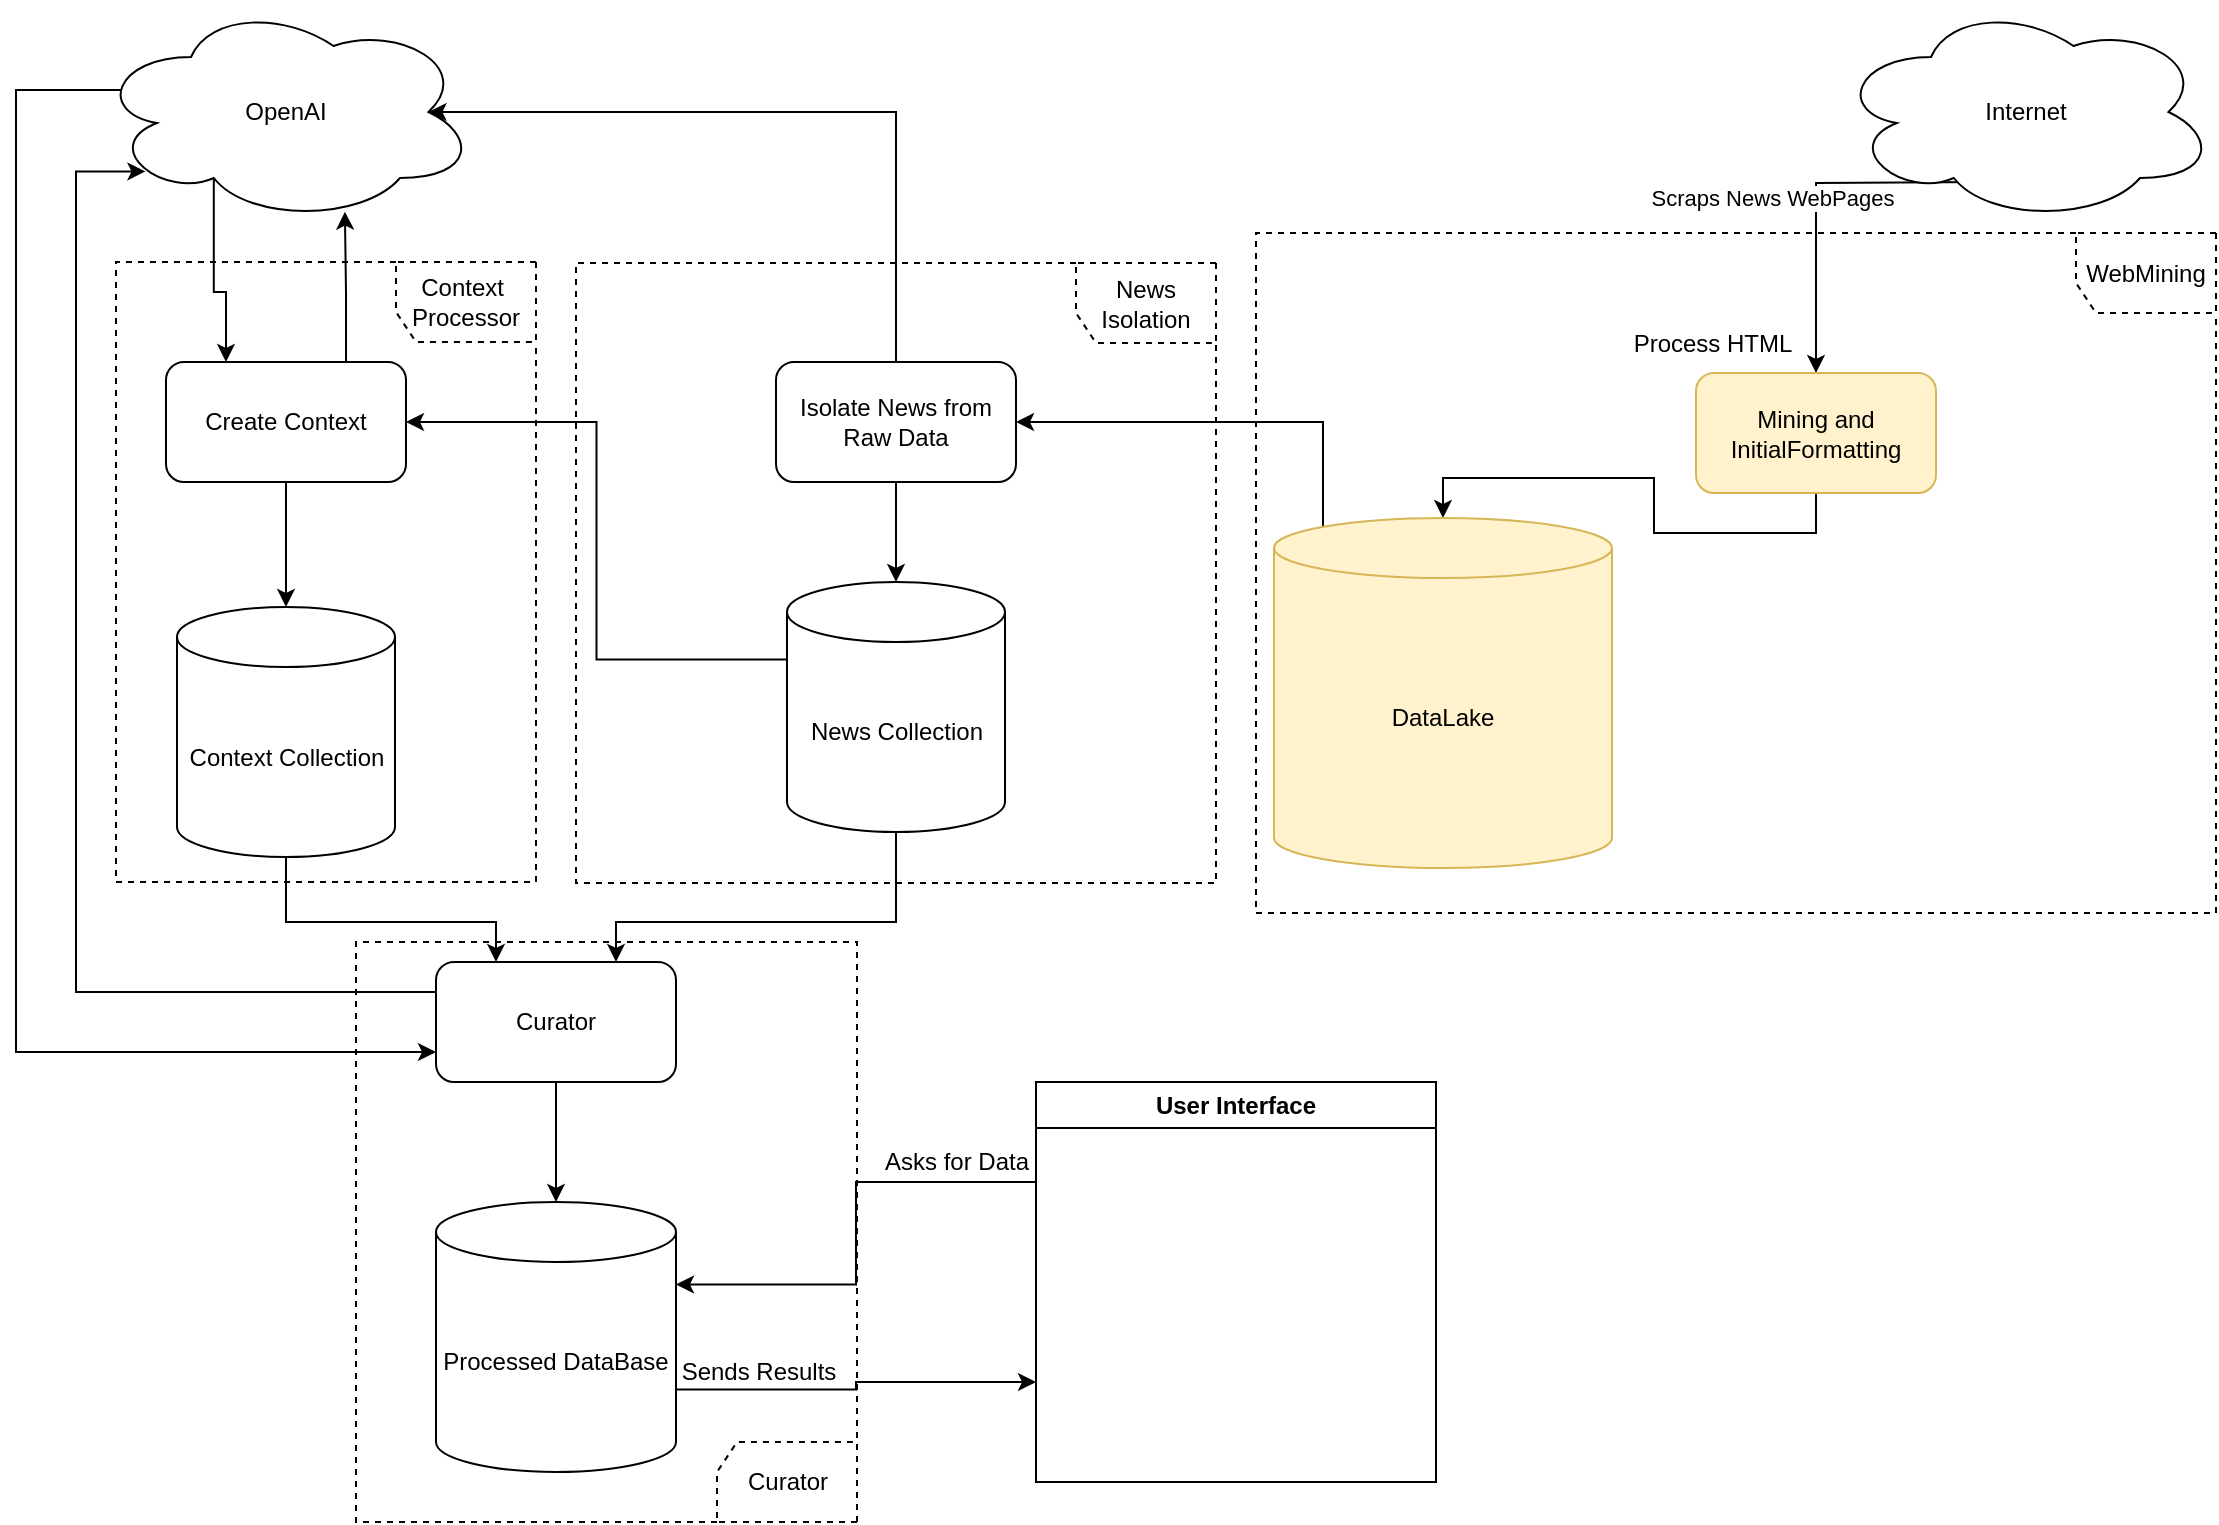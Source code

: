 <mxfile version="21.2.8" type="device" pages="4">
  <diagram name="Concept" id="0JkEDj4luWwhdR1_AXKQ">
    <mxGraphModel dx="1313" dy="849" grid="1" gridSize="10" guides="1" tooltips="1" connect="1" arrows="1" fold="1" page="1" pageScale="1" pageWidth="827" pageHeight="1169" math="0" shadow="0">
      <root>
        <mxCell id="0" />
        <mxCell id="1" parent="0" />
        <mxCell id="n7QfeJM6MNvqeBvDFVXJ-9" style="edgeStyle=orthogonalEdgeStyle;rounded=0;orthogonalLoop=1;jettySize=auto;html=1;" parent="1" target="n7QfeJM6MNvqeBvDFVXJ-2" edge="1">
          <mxGeometry relative="1" as="geometry">
            <mxPoint x="1025" y="110" as="sourcePoint" />
          </mxGeometry>
        </mxCell>
        <mxCell id="n7QfeJM6MNvqeBvDFVXJ-17" value="Scraps News WebPages" style="edgeLabel;html=1;align=center;verticalAlign=middle;resizable=0;points=[];" parent="n7QfeJM6MNvqeBvDFVXJ-9" vertex="1" connectable="0">
          <mxGeometry x="0.191" relative="1" as="geometry">
            <mxPoint x="-22" y="-15" as="offset" />
          </mxGeometry>
        </mxCell>
        <mxCell id="n7QfeJM6MNvqeBvDFVXJ-1" value="Internet" style="ellipse;shape=cloud;whiteSpace=wrap;html=1;" parent="1" vertex="1">
          <mxGeometry x="950" y="20" width="190" height="110" as="geometry" />
        </mxCell>
        <mxCell id="n7QfeJM6MNvqeBvDFVXJ-6" style="edgeStyle=orthogonalEdgeStyle;rounded=0;orthogonalLoop=1;jettySize=auto;html=1;exitX=0.5;exitY=1;exitDx=0;exitDy=0;" parent="1" source="n7QfeJM6MNvqeBvDFVXJ-2" target="n7QfeJM6MNvqeBvDFVXJ-7" edge="1">
          <mxGeometry relative="1" as="geometry">
            <mxPoint x="940" y="335.5" as="targetPoint" />
          </mxGeometry>
        </mxCell>
        <mxCell id="n7QfeJM6MNvqeBvDFVXJ-2" value="Mining and InitialFormatting" style="rounded=1;whiteSpace=wrap;html=1;fillColor=#fff2cc;strokeColor=#d6b656;" parent="1" vertex="1">
          <mxGeometry x="880" y="205.5" width="120" height="60" as="geometry" />
        </mxCell>
        <mxCell id="z5Gwea9jlStlXULSZlxG-7" style="edgeStyle=orthogonalEdgeStyle;rounded=0;orthogonalLoop=1;jettySize=auto;html=1;exitX=0.145;exitY=0;exitDx=0;exitDy=4.35;exitPerimeter=0;entryX=1;entryY=0.5;entryDx=0;entryDy=0;" parent="1" source="n7QfeJM6MNvqeBvDFVXJ-7" target="z5Gwea9jlStlXULSZlxG-2" edge="1">
          <mxGeometry relative="1" as="geometry">
            <Array as="points">
              <mxPoint x="694" y="230" />
            </Array>
          </mxGeometry>
        </mxCell>
        <mxCell id="n7QfeJM6MNvqeBvDFVXJ-7" value="DataLake" style="shape=cylinder3;whiteSpace=wrap;html=1;boundedLbl=1;backgroundOutline=1;size=15;fillColor=#fff2cc;strokeColor=#d6b656;" parent="1" vertex="1">
          <mxGeometry x="669" y="278" width="169" height="175" as="geometry" />
        </mxCell>
        <mxCell id="n7QfeJM6MNvqeBvDFVXJ-24" style="edgeStyle=orthogonalEdgeStyle;rounded=0;orthogonalLoop=1;jettySize=auto;html=1;exitX=0.31;exitY=0.8;exitDx=0;exitDy=0;exitPerimeter=0;entryX=0.25;entryY=0;entryDx=0;entryDy=0;" parent="1" source="n7QfeJM6MNvqeBvDFVXJ-12" target="n7QfeJM6MNvqeBvDFVXJ-21" edge="1">
          <mxGeometry relative="1" as="geometry" />
        </mxCell>
        <mxCell id="n7QfeJM6MNvqeBvDFVXJ-28" style="edgeStyle=orthogonalEdgeStyle;rounded=0;orthogonalLoop=1;jettySize=auto;html=1;exitX=0.07;exitY=0.4;exitDx=0;exitDy=0;exitPerimeter=0;entryX=0;entryY=0.75;entryDx=0;entryDy=0;" parent="1" source="n7QfeJM6MNvqeBvDFVXJ-12" target="n7QfeJM6MNvqeBvDFVXJ-26" edge="1">
          <mxGeometry relative="1" as="geometry">
            <Array as="points">
              <mxPoint x="40" y="64" />
              <mxPoint x="40" y="545" />
            </Array>
          </mxGeometry>
        </mxCell>
        <mxCell id="n7QfeJM6MNvqeBvDFVXJ-12" value="OpenAI" style="ellipse;shape=cloud;whiteSpace=wrap;html=1;" parent="1" vertex="1">
          <mxGeometry x="80" y="20" width="190" height="110" as="geometry" />
        </mxCell>
        <mxCell id="n7QfeJM6MNvqeBvDFVXJ-18" value="Process HTML" style="text;html=1;align=center;verticalAlign=middle;resizable=0;points=[];autosize=1;strokeColor=none;fillColor=none;" parent="1" vertex="1">
          <mxGeometry x="838" y="175.5" width="100" height="30" as="geometry" />
        </mxCell>
        <mxCell id="n7QfeJM6MNvqeBvDFVXJ-29" style="edgeStyle=orthogonalEdgeStyle;rounded=0;orthogonalLoop=1;jettySize=auto;html=1;exitX=0.5;exitY=1;exitDx=0;exitDy=0;exitPerimeter=0;entryX=0.25;entryY=0;entryDx=0;entryDy=0;" parent="1" source="n7QfeJM6MNvqeBvDFVXJ-20" target="n7QfeJM6MNvqeBvDFVXJ-26" edge="1">
          <mxGeometry relative="1" as="geometry">
            <Array as="points">
              <mxPoint x="175" y="480" />
              <mxPoint x="280" y="480" />
            </Array>
          </mxGeometry>
        </mxCell>
        <mxCell id="n7QfeJM6MNvqeBvDFVXJ-20" value="Context Collection" style="shape=cylinder3;whiteSpace=wrap;html=1;boundedLbl=1;backgroundOutline=1;size=15;" parent="1" vertex="1">
          <mxGeometry x="120.5" y="322.5" width="109" height="125" as="geometry" />
        </mxCell>
        <mxCell id="n7QfeJM6MNvqeBvDFVXJ-23" style="edgeStyle=orthogonalEdgeStyle;rounded=0;orthogonalLoop=1;jettySize=auto;html=1;exitX=0.75;exitY=0;exitDx=0;exitDy=0;entryX=0.655;entryY=0.953;entryDx=0;entryDy=0;entryPerimeter=0;" parent="1" source="n7QfeJM6MNvqeBvDFVXJ-21" target="n7QfeJM6MNvqeBvDFVXJ-12" edge="1">
          <mxGeometry relative="1" as="geometry" />
        </mxCell>
        <mxCell id="n7QfeJM6MNvqeBvDFVXJ-25" style="edgeStyle=orthogonalEdgeStyle;rounded=0;orthogonalLoop=1;jettySize=auto;html=1;exitX=0.5;exitY=1;exitDx=0;exitDy=0;entryX=0.5;entryY=0;entryDx=0;entryDy=0;entryPerimeter=0;" parent="1" source="n7QfeJM6MNvqeBvDFVXJ-21" target="n7QfeJM6MNvqeBvDFVXJ-20" edge="1">
          <mxGeometry relative="1" as="geometry" />
        </mxCell>
        <mxCell id="n7QfeJM6MNvqeBvDFVXJ-21" value="Create Context" style="rounded=1;whiteSpace=wrap;html=1;" parent="1" vertex="1">
          <mxGeometry x="115" y="200" width="120" height="60" as="geometry" />
        </mxCell>
        <mxCell id="n7QfeJM6MNvqeBvDFVXJ-27" style="edgeStyle=orthogonalEdgeStyle;rounded=0;orthogonalLoop=1;jettySize=auto;html=1;exitX=0;exitY=0.25;exitDx=0;exitDy=0;entryX=0.13;entryY=0.77;entryDx=0;entryDy=0;entryPerimeter=0;" parent="1" source="n7QfeJM6MNvqeBvDFVXJ-26" target="n7QfeJM6MNvqeBvDFVXJ-12" edge="1">
          <mxGeometry relative="1" as="geometry">
            <Array as="points">
              <mxPoint x="70" y="515" />
              <mxPoint x="70" y="105" />
            </Array>
          </mxGeometry>
        </mxCell>
        <mxCell id="n7QfeJM6MNvqeBvDFVXJ-32" style="edgeStyle=orthogonalEdgeStyle;rounded=0;orthogonalLoop=1;jettySize=auto;html=1;exitX=0.5;exitY=1;exitDx=0;exitDy=0;entryX=0.5;entryY=0;entryDx=0;entryDy=0;entryPerimeter=0;" parent="1" source="n7QfeJM6MNvqeBvDFVXJ-26" target="n7QfeJM6MNvqeBvDFVXJ-31" edge="1">
          <mxGeometry relative="1" as="geometry" />
        </mxCell>
        <mxCell id="n7QfeJM6MNvqeBvDFVXJ-26" value="Curator" style="rounded=1;whiteSpace=wrap;html=1;" parent="1" vertex="1">
          <mxGeometry x="250" y="500" width="120" height="60" as="geometry" />
        </mxCell>
        <mxCell id="n7QfeJM6MNvqeBvDFVXJ-45" style="edgeStyle=orthogonalEdgeStyle;rounded=0;orthogonalLoop=1;jettySize=auto;html=1;exitX=1;exitY=0;exitDx=0;exitDy=93.75;exitPerimeter=0;entryX=0;entryY=0.75;entryDx=0;entryDy=0;" parent="1" source="n7QfeJM6MNvqeBvDFVXJ-31" target="n7QfeJM6MNvqeBvDFVXJ-42" edge="1">
          <mxGeometry relative="1" as="geometry" />
        </mxCell>
        <mxCell id="n7QfeJM6MNvqeBvDFVXJ-31" value="Processed DataBase" style="shape=cylinder3;whiteSpace=wrap;html=1;boundedLbl=1;backgroundOutline=1;size=15;" parent="1" vertex="1">
          <mxGeometry x="250" y="620" width="120" height="135" as="geometry" />
        </mxCell>
        <mxCell id="n7QfeJM6MNvqeBvDFVXJ-33" value="WebMining" style="shape=umlFrame;whiteSpace=wrap;html=1;pointerEvents=0;fillColor=none;width=70;height=40;flipH=1;dashed=1;" parent="1" vertex="1">
          <mxGeometry x="660" y="135.5" width="480" height="340" as="geometry" />
        </mxCell>
        <mxCell id="n7QfeJM6MNvqeBvDFVXJ-34" value="Context&amp;nbsp;&lt;br&gt;Processor" style="shape=umlFrame;whiteSpace=wrap;html=1;pointerEvents=0;fillColor=none;width=70;height=40;flipH=1;dashed=1;" parent="1" vertex="1">
          <mxGeometry x="90" y="150" width="210" height="310" as="geometry" />
        </mxCell>
        <mxCell id="n7QfeJM6MNvqeBvDFVXJ-36" value="Curator" style="shape=umlFrame;whiteSpace=wrap;html=1;pointerEvents=0;fillColor=none;width=70;height=40;flipH=1;flipV=1;dashed=1;" parent="1" vertex="1">
          <mxGeometry x="210" y="490" width="250.5" height="290" as="geometry" />
        </mxCell>
        <mxCell id="n7QfeJM6MNvqeBvDFVXJ-43" style="edgeStyle=orthogonalEdgeStyle;rounded=0;orthogonalLoop=1;jettySize=auto;html=1;exitX=0;exitY=0.25;exitDx=0;exitDy=0;entryX=1;entryY=0;entryDx=0;entryDy=41.25;entryPerimeter=0;" parent="1" source="n7QfeJM6MNvqeBvDFVXJ-42" target="n7QfeJM6MNvqeBvDFVXJ-31" edge="1">
          <mxGeometry relative="1" as="geometry" />
        </mxCell>
        <mxCell id="n7QfeJM6MNvqeBvDFVXJ-42" value="User Interface" style="swimlane;whiteSpace=wrap;html=1;" parent="1" vertex="1">
          <mxGeometry x="550" y="560" width="200" height="200" as="geometry" />
        </mxCell>
        <mxCell id="n7QfeJM6MNvqeBvDFVXJ-44" value="Asks for Data" style="text;html=1;align=center;verticalAlign=middle;resizable=0;points=[];autosize=1;strokeColor=none;fillColor=none;" parent="1" vertex="1">
          <mxGeometry x="460" y="585" width="100" height="30" as="geometry" />
        </mxCell>
        <mxCell id="n7QfeJM6MNvqeBvDFVXJ-46" value="Sends Results" style="text;html=1;align=center;verticalAlign=middle;resizable=0;points=[];autosize=1;strokeColor=none;fillColor=none;" parent="1" vertex="1">
          <mxGeometry x="360.5" y="690" width="100" height="30" as="geometry" />
        </mxCell>
        <mxCell id="z5Gwea9jlStlXULSZlxG-1" value="News Isolation" style="shape=umlFrame;whiteSpace=wrap;html=1;pointerEvents=0;fillColor=none;width=70;height=40;flipH=1;dashed=1;" parent="1" vertex="1">
          <mxGeometry x="320" y="150.5" width="320" height="310" as="geometry" />
        </mxCell>
        <mxCell id="z5Gwea9jlStlXULSZlxG-5" style="edgeStyle=orthogonalEdgeStyle;rounded=0;orthogonalLoop=1;jettySize=auto;html=1;" parent="1" source="z5Gwea9jlStlXULSZlxG-2" target="z5Gwea9jlStlXULSZlxG-4" edge="1">
          <mxGeometry relative="1" as="geometry" />
        </mxCell>
        <mxCell id="z5Gwea9jlStlXULSZlxG-8" style="edgeStyle=orthogonalEdgeStyle;rounded=0;orthogonalLoop=1;jettySize=auto;html=1;exitX=0.5;exitY=0;exitDx=0;exitDy=0;entryX=0.875;entryY=0.5;entryDx=0;entryDy=0;entryPerimeter=0;" parent="1" source="z5Gwea9jlStlXULSZlxG-2" target="n7QfeJM6MNvqeBvDFVXJ-12" edge="1">
          <mxGeometry relative="1" as="geometry">
            <Array as="points">
              <mxPoint x="480" y="75" />
            </Array>
          </mxGeometry>
        </mxCell>
        <mxCell id="z5Gwea9jlStlXULSZlxG-2" value="Isolate News from Raw Data" style="rounded=1;whiteSpace=wrap;html=1;" parent="1" vertex="1">
          <mxGeometry x="420" y="200" width="120" height="60" as="geometry" />
        </mxCell>
        <mxCell id="z5Gwea9jlStlXULSZlxG-9" style="edgeStyle=orthogonalEdgeStyle;rounded=0;orthogonalLoop=1;jettySize=auto;html=1;exitX=0;exitY=0;exitDx=0;exitDy=38.75;exitPerimeter=0;entryX=1;entryY=0.5;entryDx=0;entryDy=0;" parent="1" source="z5Gwea9jlStlXULSZlxG-4" target="n7QfeJM6MNvqeBvDFVXJ-21" edge="1">
          <mxGeometry relative="1" as="geometry" />
        </mxCell>
        <mxCell id="z5Gwea9jlStlXULSZlxG-10" style="edgeStyle=orthogonalEdgeStyle;rounded=0;orthogonalLoop=1;jettySize=auto;html=1;exitX=0.5;exitY=1;exitDx=0;exitDy=0;exitPerimeter=0;entryX=0.75;entryY=0;entryDx=0;entryDy=0;" parent="1" source="z5Gwea9jlStlXULSZlxG-4" target="n7QfeJM6MNvqeBvDFVXJ-26" edge="1">
          <mxGeometry relative="1" as="geometry">
            <Array as="points">
              <mxPoint x="480" y="480" />
              <mxPoint x="340" y="480" />
            </Array>
          </mxGeometry>
        </mxCell>
        <mxCell id="z5Gwea9jlStlXULSZlxG-4" value="News Collection" style="shape=cylinder3;whiteSpace=wrap;html=1;boundedLbl=1;backgroundOutline=1;size=15;" parent="1" vertex="1">
          <mxGeometry x="425.5" y="310" width="109" height="125" as="geometry" />
        </mxCell>
      </root>
    </mxGraphModel>
  </diagram>
  <diagram id="gIbVfU-cgGmom5-BpYF2" name="WebMiningModule (Class)">
    <mxGraphModel dx="1615" dy="1045" grid="1" gridSize="10" guides="1" tooltips="1" connect="1" arrows="1" fold="1" page="1" pageScale="1" pageWidth="827" pageHeight="1169" math="0" shadow="0">
      <root>
        <mxCell id="0" />
        <mxCell id="1" parent="0" />
        <mxCell id="siFha9QjPfDp4oNVsOVN-18" value="&lt;p style=&quot;margin:0px;margin-top:4px;text-align:center;&quot;&gt;&lt;i&gt;&amp;lt;&amp;lt;Singleton&amp;gt;&amp;gt;&lt;/i&gt;&lt;br&gt;&lt;b&gt;DatabaseConnection&lt;/b&gt;&lt;/p&gt;&lt;hr size=&quot;1&quot;&gt;&lt;p style=&quot;margin:0px;margin-left:4px;&quot;&gt;- databaseconnection_: DatabaseConnection&lt;br&gt;- client: mongocxx::client&lt;/p&gt;&lt;hr size=&quot;1&quot;&gt;&lt;p style=&quot;margin:0px;margin-left:4px;&quot;&gt;+ &lt;u&gt;getInstance(): DatabaseConnection*&lt;/u&gt;&lt;br&gt;+ getDatabase(string): mongocxx::database&lt;/p&gt;&lt;p style=&quot;margin:0px;margin-left:4px;&quot;&gt;&lt;br&gt;&lt;/p&gt;&lt;p style=&quot;margin:0px;margin-left:4px;&quot;&gt;-DatabaseConnection()&lt;/p&gt;" style="verticalAlign=top;align=left;overflow=fill;fontSize=12;fontFamily=Helvetica;html=1;whiteSpace=wrap;labelBackgroundColor=none;rounded=0;" parent="1" vertex="1">
          <mxGeometry x="760" y="659" width="190" height="200" as="geometry" />
        </mxCell>
        <mxCell id="nQZg-C1DoyDij6y3Y3TX-1" style="edgeStyle=orthogonalEdgeStyle;orthogonalLoop=1;jettySize=auto;html=1;exitX=0.5;exitY=1;exitDx=0;exitDy=0;entryX=0.5;entryY=0;entryDx=0;entryDy=0;fontSize=12;startSize=8;endSize=8;rounded=0;" edge="1" parent="1" source="cDeXMnXQh2IgX-abMTYr-1" target="cDeXMnXQh2IgX-abMTYr-3">
          <mxGeometry relative="1" as="geometry" />
        </mxCell>
        <mxCell id="nQZg-C1DoyDij6y3Y3TX-3" style="edgeStyle=orthogonalEdgeStyle;orthogonalLoop=1;jettySize=auto;html=1;exitX=1;exitY=0.5;exitDx=0;exitDy=0;entryX=0;entryY=0.5;entryDx=0;entryDy=0;fontSize=12;startSize=8;endSize=8;rounded=0;startArrow=diamondThin;startFill=1;strokeWidth=2;" edge="1" parent="1" source="cDeXMnXQh2IgX-abMTYr-1" target="cDeXMnXQh2IgX-abMTYr-2">
          <mxGeometry relative="1" as="geometry">
            <Array as="points">
              <mxPoint x="730" y="287" />
              <mxPoint x="730" y="365" />
            </Array>
          </mxGeometry>
        </mxCell>
        <mxCell id="nQZg-C1DoyDij6y3Y3TX-4" style="orthogonalLoop=1;jettySize=auto;html=1;exitX=1;exitY=0.75;exitDx=0;exitDy=0;entryX=0;entryY=0.5;entryDx=0;entryDy=0;fontSize=12;startSize=8;endSize=8;rounded=0;edgeStyle=orthogonalEdgeStyle;" edge="1" parent="1" source="cDeXMnXQh2IgX-abMTYr-1" target="cDeXMnXQh2IgX-abMTYr-4">
          <mxGeometry relative="1" as="geometry" />
        </mxCell>
        <mxCell id="cDeXMnXQh2IgX-abMTYr-1" value="&lt;p style=&quot;margin:0px;margin-top:4px;text-align:center;&quot;&gt;&lt;i&gt;&amp;lt;&amp;lt;Singleton&amp;gt;&amp;gt;&lt;/i&gt;&lt;br&gt;&lt;b&gt;WebMiningManager&lt;/b&gt;&lt;/p&gt;&lt;hr size=&quot;1&quot;&gt;&lt;p style=&quot;margin:0px;margin-left:4px;&quot;&gt;- webminingmanager_: WebMiningManager*&lt;br&gt;&lt;/p&gt;&lt;p style=&quot;margin:0px;margin-left:4px;&quot;&gt;- TUPPLE_SIZE: const int&lt;/p&gt;&lt;hr size=&quot;1&quot;&gt;&lt;p style=&quot;margin:0px;margin-left:4px;&quot;&gt;+ &lt;u&gt;getInstance(): WebMiningManager*&lt;/u&gt;&lt;/p&gt;&lt;p style=&quot;margin:0px;margin-left:4px;&quot;&gt;- WebMiningManager()&lt;u&gt;&lt;br&gt;&lt;/u&gt;&lt;br&gt;&lt;/p&gt;&lt;p style=&quot;margin:0px;margin-left:4px;&quot;&gt;+ ShowWebMiningMenu(): void&lt;/p&gt;&lt;p style=&quot;margin:0px;margin-left:4px;&quot;&gt;- RunWebScrapping(): void&lt;/p&gt;&lt;p style=&quot;margin:0px;margin-left:4px;&quot;&gt;- RunMiningThread(string&amp;amp;): void&lt;/p&gt;&lt;p style=&quot;margin:0px;margin-left:4px;&quot;&gt;- MonitorMiningStatus(vector&amp;lt;string&amp;gt;,&amp;nbsp; &amp;nbsp;vector&amp;lt;thread&amp;gt;: void&lt;/p&gt;&lt;p style=&quot;margin:0px;margin-left:4px;&quot;&gt;- getFoldersToProcess(vector&amp;lt;string&amp;gt;*): vector&amp;lt;string&amp;gt;&lt;/p&gt;&lt;p style=&quot;margin:0px;margin-left:4px;&quot;&gt;&lt;br&gt;&lt;/p&gt;" style="verticalAlign=top;align=left;overflow=fill;fontSize=12;fontFamily=Helvetica;html=1;whiteSpace=wrap;labelBackgroundColor=none;rounded=0;" vertex="1" parent="1">
          <mxGeometry x="340" y="140" width="270" height="293" as="geometry" />
        </mxCell>
        <mxCell id="cDeXMnXQh2IgX-abMTYr-2" value="&lt;p style=&quot;margin:0px;margin-top:4px;text-align:center;&quot;&gt;&lt;b&gt;WebScrapperSpider&lt;/b&gt;&lt;/p&gt;&lt;hr size=&quot;1&quot;&gt;&lt;p style=&quot;margin:0px;margin-left:4px;&quot;&gt;- filePath: string&lt;br&gt;- webScrapperDirectory: string&lt;/p&gt;&lt;p style=&quot;margin:0px;margin-left:4px;&quot;&gt;- spiderInit: string&lt;/p&gt;&lt;p style=&quot;margin:0px;margin-left:4px;&quot;&gt;- spider_map: map&lt;/p&gt;&lt;hr size=&quot;1&quot;&gt;&lt;p style=&quot;margin:0px;margin-left:4px;&quot;&gt;+ WebScrapperSpider(string)&lt;/p&gt;&lt;p style=&quot;margin:0px;margin-left:4px;&quot;&gt;+ operator(): void&lt;/p&gt;&lt;p style=&quot;margin:0px;margin-left:4px;&quot;&gt;&lt;br&gt;&lt;/p&gt;&lt;p style=&quot;margin:0px;margin-left:4px;&quot;&gt;- startSpider(): void&lt;/p&gt;&lt;p style=&quot;margin:0px;margin-left:4px;&quot;&gt;&lt;br&gt;&lt;/p&gt;" style="verticalAlign=top;align=left;overflow=fill;fontSize=12;fontFamily=Helvetica;html=1;whiteSpace=wrap;labelBackgroundColor=none;rounded=0;" vertex="1" parent="1">
          <mxGeometry x="990" y="280" width="270" height="170" as="geometry" />
        </mxCell>
        <mxCell id="nQZg-C1DoyDij6y3Y3TX-2" style="edgeStyle=orthogonalEdgeStyle;orthogonalLoop=1;jettySize=auto;html=1;exitX=1;exitY=0.75;exitDx=0;exitDy=0;entryX=0;entryY=0.5;entryDx=0;entryDy=0;fontSize=12;startSize=8;endSize=8;rounded=0;" edge="1" parent="1" source="cDeXMnXQh2IgX-abMTYr-3" target="siFha9QjPfDp4oNVsOVN-18">
          <mxGeometry relative="1" as="geometry" />
        </mxCell>
        <mxCell id="fcdBgJLopAXpnkT-_Eu4-2" style="edgeStyle=orthogonalEdgeStyle;orthogonalLoop=1;jettySize=auto;html=1;exitX=0.5;exitY=1;exitDx=0;exitDy=0;entryX=0.5;entryY=0;entryDx=0;entryDy=0;fontSize=12;startSize=8;endSize=8;rounded=0;" edge="1" parent="1" source="cDeXMnXQh2IgX-abMTYr-3" target="fcdBgJLopAXpnkT-_Eu4-1">
          <mxGeometry relative="1" as="geometry" />
        </mxCell>
        <mxCell id="fcdBgJLopAXpnkT-_Eu4-4" style="edgeStyle=orthogonalEdgeStyle;orthogonalLoop=1;jettySize=auto;html=1;exitX=1;exitY=0.25;exitDx=0;exitDy=0;entryX=0.5;entryY=1;entryDx=0;entryDy=0;fontSize=12;startSize=8;endSize=8;rounded=0;" edge="1" parent="1" source="cDeXMnXQh2IgX-abMTYr-3" target="cDeXMnXQh2IgX-abMTYr-4">
          <mxGeometry relative="1" as="geometry" />
        </mxCell>
        <mxCell id="cDeXMnXQh2IgX-abMTYr-3" value="&lt;p style=&quot;margin:0px;margin-top:4px;text-align:center;&quot;&gt;&amp;lt;&amp;lt;Static Class&amp;gt;&amp;gt;&lt;/p&gt;&lt;p style=&quot;margin:0px;margin-top:4px;text-align:center;&quot;&gt;&lt;b&gt;DataManager&lt;/b&gt;&lt;/p&gt;&lt;hr size=&quot;1&quot;&gt;&lt;p style=&quot;margin:0px;margin-left:4px;&quot;&gt;&lt;br&gt;&lt;/p&gt;&lt;hr size=&quot;1&quot;&gt;&lt;p style=&quot;margin:0px;margin-left:4px;&quot;&gt;+ &lt;u&gt;loadDataFromRaw(): void&lt;/u&gt;&lt;/p&gt;&lt;p style=&quot;margin:0px;margin-left:4px;&quot;&gt;- &lt;u&gt;readFilesIn Directory(string&amp;amp;): void&lt;/u&gt;&lt;/p&gt;&lt;p style=&quot;margin:0px;margin-left:4px;&quot;&gt;- &lt;u&gt;loadDocumentToDatabase(bsoncxx::document::value): void&lt;/u&gt;&lt;/p&gt;&lt;p style=&quot;margin:0px;margin-left:4px;&quot;&gt;&lt;br&gt;&lt;/p&gt;" style="verticalAlign=top;align=left;overflow=fill;fontSize=12;fontFamily=Helvetica;html=1;whiteSpace=wrap;labelBackgroundColor=none;rounded=0;" vertex="1" parent="1">
          <mxGeometry x="295" y="530" width="360" height="120" as="geometry" />
        </mxCell>
        <mxCell id="cDeXMnXQh2IgX-abMTYr-4" value="&lt;p style=&quot;margin:0px;margin-top:4px;text-align:center;&quot;&gt;&amp;lt;&amp;lt;Static Class&amp;gt;&amp;gt;&lt;/p&gt;&lt;p style=&quot;margin:0px;margin-top:4px;text-align:center;&quot;&gt;&lt;b&gt;WindowsUtilities&lt;/b&gt;&lt;/p&gt;&lt;hr size=&quot;1&quot;&gt;&lt;p style=&quot;margin:0px;margin-left:4px;&quot;&gt;&lt;br&gt;&lt;/p&gt;&lt;hr size=&quot;1&quot;&gt;&lt;p style=&quot;margin:0px;margin-left:4px;&quot;&gt;+ &lt;u&gt;loadRawFolders(): vector&amp;lt;string&amp;gt;&lt;/u&gt;&lt;/p&gt;&lt;p style=&quot;margin:0px;margin-left:4px;&quot;&gt;+ &lt;u&gt;countTxtFiles(string): int&lt;/u&gt;&lt;/p&gt;&lt;p style=&quot;margin:0px;margin-left:4px;&quot;&gt;&lt;br&gt;&lt;/p&gt;" style="verticalAlign=top;align=left;overflow=fill;fontSize=12;fontFamily=Helvetica;html=1;whiteSpace=wrap;labelBackgroundColor=none;rounded=0;" vertex="1" parent="1">
          <mxGeometry x="730" y="420" width="210" height="120" as="geometry" />
        </mxCell>
        <mxCell id="fcdBgJLopAXpnkT-_Eu4-1" value="&lt;p style=&quot;margin:0px;margin-top:4px;text-align:center;&quot;&gt;&amp;lt;&amp;lt;Static Class&amp;gt;&amp;gt;&lt;/p&gt;&lt;p style=&quot;margin:0px;margin-top:4px;text-align:center;&quot;&gt;&lt;b&gt;DocumentManager&lt;/b&gt;&lt;/p&gt;&lt;hr size=&quot;1&quot;&gt;&lt;p style=&quot;margin:0px;margin-left:4px;&quot;&gt;&lt;br&gt;&lt;/p&gt;&lt;hr size=&quot;1&quot;&gt;&lt;p style=&quot;margin:0px;margin-left:4px;&quot;&gt;&lt;u style=&quot;border-color: var(--border-color);&quot;&gt;+&amp;nbsp; CreateDocument(string): bsoncxx::document::value&lt;/u&gt;&lt;br&gt;&lt;/p&gt;&lt;p style=&quot;margin:0px;margin-left:4px;&quot;&gt;&lt;br&gt;&lt;/p&gt;" style="verticalAlign=top;align=left;overflow=fill;fontSize=12;fontFamily=Helvetica;html=1;whiteSpace=wrap;labelBackgroundColor=none;rounded=0;" vertex="1" parent="1">
          <mxGeometry x="230" y="740" width="165" height="119" as="geometry" />
        </mxCell>
        <mxCell id="fcdBgJLopAXpnkT-_Eu4-3" value="Each Spider instance lives in a different Thread." style="shape=note;whiteSpace=wrap;html=1;backgroundOutline=1;darkOpacity=0.05;fontSize=16;" vertex="1" parent="1">
          <mxGeometry x="790" y="250" width="190" height="100" as="geometry" />
        </mxCell>
      </root>
    </mxGraphModel>
  </diagram>
  <diagram id="0a4MrvlajHvWMAsoTMMK" name="WebMiningModule (Mining Sequence)">
    <mxGraphModel dx="1509" dy="1235" grid="1" gridSize="10" guides="1" tooltips="1" connect="1" arrows="1" fold="1" page="0" pageScale="1" pageWidth="827" pageHeight="1169" math="0" shadow="0">
      <root>
        <mxCell id="0" />
        <mxCell id="1" parent="0" />
        <mxCell id="ivDYFO53s6zkiEk83BOf-22" value="" style="html=1;verticalAlign=bottom;startArrow=oval;startFill=1;endArrow=block;startSize=8;edgeStyle=elbowEdgeStyle;elbow=vertical;curved=0;rounded=0;fontSize=12;" edge="1" parent="1" target="ivDYFO53s6zkiEk83BOf-5">
          <mxGeometry width="60" relative="1" as="geometry">
            <mxPoint x="860" y="920" as="sourcePoint" />
            <mxPoint x="920" y="920" as="targetPoint" />
          </mxGeometry>
        </mxCell>
        <mxCell id="ivDYFO53s6zkiEk83BOf-18" value="" style="html=1;verticalAlign=bottom;endArrow=open;dashed=1;endSize=8;edgeStyle=elbowEdgeStyle;elbow=vertical;curved=0;rounded=0;fontSize=12;" edge="1" parent="1" target="ivDYFO53s6zkiEk83BOf-15">
          <mxGeometry relative="1" as="geometry">
            <mxPoint x="1470" y="860" as="sourcePoint" />
            <mxPoint x="1390" y="860" as="targetPoint" />
          </mxGeometry>
        </mxCell>
        <mxCell id="ivDYFO53s6zkiEk83BOf-17" value="" style="html=1;verticalAlign=bottom;endArrow=open;dashed=1;endSize=8;edgeStyle=elbowEdgeStyle;elbow=vertical;curved=0;rounded=0;fontSize=12;" edge="1" parent="1" target="ivDYFO53s6zkiEk83BOf-13">
          <mxGeometry relative="1" as="geometry">
            <mxPoint x="1330" y="800" as="sourcePoint" />
            <mxPoint x="1250" y="800" as="targetPoint" />
          </mxGeometry>
        </mxCell>
        <mxCell id="ivDYFO53s6zkiEk83BOf-20" value="" style="html=1;verticalAlign=bottom;endArrow=open;dashed=1;endSize=8;edgeStyle=elbowEdgeStyle;elbow=vertical;curved=0;rounded=0;fontSize=12;" edge="1" parent="1" target="ivDYFO53s6zkiEk83BOf-16">
          <mxGeometry relative="1" as="geometry">
            <mxPoint x="1750" y="760" as="sourcePoint" />
            <mxPoint x="1670" y="760" as="targetPoint" />
          </mxGeometry>
        </mxCell>
        <mxCell id="ivDYFO53s6zkiEk83BOf-19" value="" style="html=1;verticalAlign=bottom;endArrow=open;dashed=1;endSize=8;edgeStyle=elbowEdgeStyle;elbow=vertical;curved=0;rounded=0;fontSize=12;" edge="1" parent="1" target="ivDYFO53s6zkiEk83BOf-14">
          <mxGeometry relative="1" as="geometry">
            <mxPoint x="1610" y="680.33" as="sourcePoint" />
            <mxPoint x="1530" y="680.33" as="targetPoint" />
          </mxGeometry>
        </mxCell>
        <mxCell id="ivDYFO53s6zkiEk83BOf-6" value="Launch Monitor Thread&lt;br&gt;and Join the Spiders" style="html=1;verticalAlign=bottom;startArrow=oval;endArrow=block;startSize=8;edgeStyle=elbowEdgeStyle;elbow=vertical;curved=0;rounded=0;fontSize=12;" edge="1" target="ivDYFO53s6zkiEk83BOf-5" parent="1" source="ivDYFO53s6zkiEk83BOf-4">
          <mxGeometry x="-0.306" y="5" relative="1" as="geometry">
            <mxPoint x="870" y="520" as="sourcePoint" />
            <Array as="points">
              <mxPoint x="1010" y="520" />
            </Array>
            <mxPoint as="offset" />
          </mxGeometry>
        </mxCell>
        <mxCell id="3YghN3SEEvQ91oXFUEJ3-33" value="" style="html=1;verticalAlign=bottom;startArrow=oval;endArrow=block;startSize=8;edgeStyle=elbowEdgeStyle;elbow=vertical;curved=0;rounded=0;fontSize=12;" edge="1" parent="1" target="3YghN3SEEvQ91oXFUEJ3-32" source="3YghN3SEEvQ91oXFUEJ3-8">
          <mxGeometry relative="1" as="geometry">
            <mxPoint x="1280" y="350" as="sourcePoint" />
            <Array as="points">
              <mxPoint x="1490" y="350" />
              <mxPoint x="1330" y="400" />
            </Array>
          </mxGeometry>
        </mxCell>
        <mxCell id="3YghN3SEEvQ91oXFUEJ3-16" value="" style="html=1;verticalAlign=bottom;startArrow=oval;endArrow=block;startSize=8;edgeStyle=elbowEdgeStyle;elbow=vertical;curved=0;rounded=0;fontSize=12;" edge="1" target="3YghN3SEEvQ91oXFUEJ3-15" parent="1" source="3YghN3SEEvQ91oXFUEJ3-8">
          <mxGeometry relative="1" as="geometry">
            <mxPoint x="1000" y="320" as="sourcePoint" />
            <Array as="points">
              <mxPoint x="1090" y="320" />
            </Array>
          </mxGeometry>
        </mxCell>
        <mxCell id="3YghN3SEEvQ91oXFUEJ3-30" value="" style="html=1;verticalAlign=bottom;startArrow=oval;endArrow=block;startSize=8;edgeStyle=elbowEdgeStyle;elbow=vertical;curved=0;rounded=0;fontSize=12;" edge="1" parent="1" target="3YghN3SEEvQ91oXFUEJ3-29" source="3YghN3SEEvQ91oXFUEJ3-8">
          <mxGeometry relative="1" as="geometry">
            <mxPoint x="1140" y="340" as="sourcePoint" />
            <Array as="points">
              <mxPoint x="1230" y="340" />
            </Array>
          </mxGeometry>
        </mxCell>
        <mxCell id="3YghN3SEEvQ91oXFUEJ3-18" value="" style="html=1;verticalAlign=bottom;startArrow=oval;endArrow=block;startSize=8;edgeStyle=elbowEdgeStyle;elbow=vertical;curved=0;rounded=0;fontSize=12;" edge="1" target="3YghN3SEEvQ91oXFUEJ3-17" parent="1" source="3YghN3SEEvQ91oXFUEJ3-8">
          <mxGeometry relative="1" as="geometry">
            <mxPoint x="1215" y="360" as="sourcePoint" />
            <Array as="points">
              <mxPoint x="1150" y="330" />
            </Array>
          </mxGeometry>
        </mxCell>
        <mxCell id="3YghN3SEEvQ91oXFUEJ3-8" value="MainThread" style="shape=umlLifeline;perimeter=lifelinePerimeter;whiteSpace=wrap;html=1;container=1;dropTarget=0;collapsible=0;recursiveResize=0;outlineConnect=0;portConstraint=eastwest;newEdgeStyle={&quot;edgeStyle&quot;:&quot;elbowEdgeStyle&quot;,&quot;elbow&quot;:&quot;vertical&quot;,&quot;curved&quot;:0,&quot;rounded&quot;:0};fontSize=16;fillColor=#d5e8d4;strokeColor=#82b366;" vertex="1" parent="1">
          <mxGeometry x="760" y="40" width="190" height="1000" as="geometry" />
        </mxCell>
        <mxCell id="3YghN3SEEvQ91oXFUEJ3-14" value="" style="html=1;points=[];perimeter=orthogonalPerimeter;outlineConnect=0;targetShapes=umlLifeline;portConstraint=eastwest;newEdgeStyle={&quot;edgeStyle&quot;:&quot;elbowEdgeStyle&quot;,&quot;elbow&quot;:&quot;vertical&quot;,&quot;curved&quot;:0,&quot;rounded&quot;:0};fontSize=16;fillColor=#d5e8d4;strokeColor=#82b366;" vertex="1" parent="3YghN3SEEvQ91oXFUEJ3-8">
          <mxGeometry x="80" y="260" width="30" height="70" as="geometry" />
        </mxCell>
        <mxCell id="ivDYFO53s6zkiEk83BOf-4" value="" style="html=1;points=[];perimeter=orthogonalPerimeter;outlineConnect=0;targetShapes=umlLifeline;portConstraint=eastwest;newEdgeStyle={&quot;edgeStyle&quot;:&quot;elbowEdgeStyle&quot;,&quot;elbow&quot;:&quot;vertical&quot;,&quot;curved&quot;:0,&quot;rounded&quot;:0};fontSize=16;fillColor=#d5e8d4;strokeColor=#82b366;" vertex="1" parent="3YghN3SEEvQ91oXFUEJ3-8">
          <mxGeometry x="80" y="480" width="30" height="100" as="geometry" />
        </mxCell>
        <mxCell id="ivDYFO53s6zkiEk83BOf-13" value="" style="html=1;points=[];perimeter=orthogonalPerimeter;outlineConnect=0;targetShapes=umlLifeline;portConstraint=eastwest;newEdgeStyle={&quot;edgeStyle&quot;:&quot;elbowEdgeStyle&quot;,&quot;elbow&quot;:&quot;vertical&quot;,&quot;curved&quot;:0,&quot;rounded&quot;:0};fontSize=16;fillColor=#d5e8d4;strokeColor=#82b366;" vertex="1" parent="3YghN3SEEvQ91oXFUEJ3-8">
          <mxGeometry x="90" y="760" width="10" height="20" as="geometry" />
        </mxCell>
        <mxCell id="ivDYFO53s6zkiEk83BOf-14" value="" style="html=1;points=[];perimeter=orthogonalPerimeter;outlineConnect=0;targetShapes=umlLifeline;portConstraint=eastwest;newEdgeStyle={&quot;edgeStyle&quot;:&quot;elbowEdgeStyle&quot;,&quot;elbow&quot;:&quot;vertical&quot;,&quot;curved&quot;:0,&quot;rounded&quot;:0};fontSize=16;fillColor=#d5e8d4;strokeColor=#82b366;" vertex="1" parent="3YghN3SEEvQ91oXFUEJ3-8">
          <mxGeometry x="90" y="640" width="10" height="20" as="geometry" />
        </mxCell>
        <mxCell id="ivDYFO53s6zkiEk83BOf-15" value="" style="html=1;points=[];perimeter=orthogonalPerimeter;outlineConnect=0;targetShapes=umlLifeline;portConstraint=eastwest;newEdgeStyle={&quot;edgeStyle&quot;:&quot;elbowEdgeStyle&quot;,&quot;elbow&quot;:&quot;vertical&quot;,&quot;curved&quot;:0,&quot;rounded&quot;:0};fontSize=16;fillColor=#d5e8d4;strokeColor=#82b366;" vertex="1" parent="3YghN3SEEvQ91oXFUEJ3-8">
          <mxGeometry x="90" y="820" width="10" height="60" as="geometry" />
        </mxCell>
        <mxCell id="ivDYFO53s6zkiEk83BOf-16" value="" style="html=1;points=[];perimeter=orthogonalPerimeter;outlineConnect=0;targetShapes=umlLifeline;portConstraint=eastwest;newEdgeStyle={&quot;edgeStyle&quot;:&quot;elbowEdgeStyle&quot;,&quot;elbow&quot;:&quot;vertical&quot;,&quot;curved&quot;:0,&quot;rounded&quot;:0};fontSize=16;fillColor=#d5e8d4;strokeColor=#82b366;" vertex="1" parent="3YghN3SEEvQ91oXFUEJ3-8">
          <mxGeometry x="91" y="720" width="10" height="20" as="geometry" />
        </mxCell>
        <mxCell id="ivDYFO53s6zkiEk83BOf-29" value="" style="html=1;points=[];perimeter=orthogonalPerimeter;outlineConnect=0;targetShapes=umlLifeline;portConstraint=eastwest;newEdgeStyle={&quot;edgeStyle&quot;:&quot;elbowEdgeStyle&quot;,&quot;elbow&quot;:&quot;vertical&quot;,&quot;curved&quot;:0,&quot;rounded&quot;:0};fontSize=16;fillColor=#d5e8d4;strokeColor=#82b366;" vertex="1" parent="3YghN3SEEvQ91oXFUEJ3-8">
          <mxGeometry x="90" y="920" width="10" height="80" as="geometry" />
        </mxCell>
        <mxCell id="3YghN3SEEvQ91oXFUEJ3-10" value="Spider 1" style="shape=umlLifeline;perimeter=lifelinePerimeter;whiteSpace=wrap;html=1;container=1;dropTarget=0;collapsible=0;recursiveResize=0;outlineConnect=0;portConstraint=eastwest;newEdgeStyle={&quot;edgeStyle&quot;:&quot;elbowEdgeStyle&quot;,&quot;elbow&quot;:&quot;vertical&quot;,&quot;curved&quot;:0,&quot;rounded&quot;:0};fontSize=16;fillColor=#f8cecc;strokeColor=#b85450;" vertex="1" parent="1">
          <mxGeometry x="1270" y="240" width="120" height="570" as="geometry" />
        </mxCell>
        <mxCell id="3YghN3SEEvQ91oXFUEJ3-15" value="" style="html=1;points=[];perimeter=orthogonalPerimeter;outlineConnect=0;targetShapes=umlLifeline;portConstraint=eastwest;newEdgeStyle={&quot;edgeStyle&quot;:&quot;elbowEdgeStyle&quot;,&quot;elbow&quot;:&quot;vertical&quot;,&quot;curved&quot;:0,&quot;rounded&quot;:0};fontSize=16;fillColor=#f8cecc;strokeColor=#b85450;" vertex="1" parent="3YghN3SEEvQ91oXFUEJ3-10">
          <mxGeometry x="55" y="80" width="10" height="40" as="geometry" />
        </mxCell>
        <mxCell id="ivDYFO53s6zkiEk83BOf-7" value="" style="html=1;points=[];perimeter=orthogonalPerimeter;outlineConnect=0;targetShapes=umlLifeline;portConstraint=eastwest;newEdgeStyle={&quot;edgeStyle&quot;:&quot;elbowEdgeStyle&quot;,&quot;elbow&quot;:&quot;vertical&quot;,&quot;curved&quot;:0,&quot;rounded&quot;:0};fontSize=16;fillColor=#f8cecc;strokeColor=#b85450;" vertex="1" parent="3YghN3SEEvQ91oXFUEJ3-10">
          <mxGeometry x="55" y="330" width="10" height="230" as="geometry" />
        </mxCell>
        <mxCell id="3YghN3SEEvQ91oXFUEJ3-11" value="Spider 2" style="shape=umlLifeline;perimeter=lifelinePerimeter;whiteSpace=wrap;html=1;container=1;dropTarget=0;collapsible=0;recursiveResize=0;outlineConnect=0;portConstraint=eastwest;newEdgeStyle={&quot;edgeStyle&quot;:&quot;elbowEdgeStyle&quot;,&quot;elbow&quot;:&quot;vertical&quot;,&quot;curved&quot;:0,&quot;rounded&quot;:0};fontSize=16;fillColor=#f8cecc;strokeColor=#b85450;" vertex="1" parent="1">
          <mxGeometry x="1410" y="240" width="120" height="640" as="geometry" />
        </mxCell>
        <mxCell id="3YghN3SEEvQ91oXFUEJ3-17" value="" style="html=1;points=[];perimeter=orthogonalPerimeter;outlineConnect=0;targetShapes=umlLifeline;portConstraint=eastwest;newEdgeStyle={&quot;edgeStyle&quot;:&quot;elbowEdgeStyle&quot;,&quot;elbow&quot;:&quot;vertical&quot;,&quot;curved&quot;:0,&quot;rounded&quot;:0};fontSize=16;fillColor=#f8cecc;strokeColor=#b85450;" vertex="1" parent="3YghN3SEEvQ91oXFUEJ3-11">
          <mxGeometry x="55" y="90" width="10" height="40" as="geometry" />
        </mxCell>
        <mxCell id="ivDYFO53s6zkiEk83BOf-8" value="" style="html=1;points=[];perimeter=orthogonalPerimeter;outlineConnect=0;targetShapes=umlLifeline;portConstraint=eastwest;newEdgeStyle={&quot;edgeStyle&quot;:&quot;elbowEdgeStyle&quot;,&quot;elbow&quot;:&quot;vertical&quot;,&quot;curved&quot;:0,&quot;rounded&quot;:0};fontSize=16;fillColor=#f8cecc;strokeColor=#b85450;" vertex="1" parent="3YghN3SEEvQ91oXFUEJ3-11">
          <mxGeometry x="55" y="330" width="10" height="290" as="geometry" />
        </mxCell>
        <mxCell id="3YghN3SEEvQ91oXFUEJ3-28" value="Spider 3" style="shape=umlLifeline;perimeter=lifelinePerimeter;whiteSpace=wrap;html=1;container=1;dropTarget=0;collapsible=0;recursiveResize=0;outlineConnect=0;portConstraint=eastwest;newEdgeStyle={&quot;edgeStyle&quot;:&quot;elbowEdgeStyle&quot;,&quot;elbow&quot;:&quot;vertical&quot;,&quot;curved&quot;:0,&quot;rounded&quot;:0};fontSize=16;fillColor=#f8cecc;strokeColor=#b85450;" vertex="1" parent="1">
          <mxGeometry x="1550" y="240" width="120" height="460" as="geometry" />
        </mxCell>
        <mxCell id="3YghN3SEEvQ91oXFUEJ3-29" value="" style="html=1;points=[];perimeter=orthogonalPerimeter;outlineConnect=0;targetShapes=umlLifeline;portConstraint=eastwest;newEdgeStyle={&quot;edgeStyle&quot;:&quot;elbowEdgeStyle&quot;,&quot;elbow&quot;:&quot;vertical&quot;,&quot;curved&quot;:0,&quot;rounded&quot;:0};fontSize=16;fillColor=#f8cecc;strokeColor=#b85450;" vertex="1" parent="3YghN3SEEvQ91oXFUEJ3-28">
          <mxGeometry x="55" y="100" width="10" height="40" as="geometry" />
        </mxCell>
        <mxCell id="ivDYFO53s6zkiEk83BOf-9" value="" style="html=1;points=[];perimeter=orthogonalPerimeter;outlineConnect=0;targetShapes=umlLifeline;portConstraint=eastwest;newEdgeStyle={&quot;edgeStyle&quot;:&quot;elbowEdgeStyle&quot;,&quot;elbow&quot;:&quot;vertical&quot;,&quot;curved&quot;:0,&quot;rounded&quot;:0};fontSize=16;fillColor=#f8cecc;strokeColor=#b85450;" vertex="1" parent="3YghN3SEEvQ91oXFUEJ3-28">
          <mxGeometry x="55" y="330" width="10" height="110" as="geometry" />
        </mxCell>
        <mxCell id="3YghN3SEEvQ91oXFUEJ3-31" value="Spider 4" style="shape=umlLifeline;perimeter=lifelinePerimeter;whiteSpace=wrap;html=1;container=1;dropTarget=0;collapsible=0;recursiveResize=0;outlineConnect=0;portConstraint=eastwest;newEdgeStyle={&quot;edgeStyle&quot;:&quot;elbowEdgeStyle&quot;,&quot;elbow&quot;:&quot;vertical&quot;,&quot;curved&quot;:0,&quot;rounded&quot;:0};fontSize=16;fillColor=#f8cecc;strokeColor=#b85450;" vertex="1" parent="1">
          <mxGeometry x="1690" y="240" width="120" height="540" as="geometry" />
        </mxCell>
        <mxCell id="3YghN3SEEvQ91oXFUEJ3-32" value="" style="html=1;points=[];perimeter=orthogonalPerimeter;outlineConnect=0;targetShapes=umlLifeline;portConstraint=eastwest;newEdgeStyle={&quot;edgeStyle&quot;:&quot;elbowEdgeStyle&quot;,&quot;elbow&quot;:&quot;vertical&quot;,&quot;curved&quot;:0,&quot;rounded&quot;:0};fontSize=16;fillColor=#f8cecc;strokeColor=#b85450;" vertex="1" parent="3YghN3SEEvQ91oXFUEJ3-31">
          <mxGeometry x="55" y="110" width="10" height="40" as="geometry" />
        </mxCell>
        <mxCell id="ivDYFO53s6zkiEk83BOf-10" value="" style="html=1;points=[];perimeter=orthogonalPerimeter;outlineConnect=0;targetShapes=umlLifeline;portConstraint=eastwest;newEdgeStyle={&quot;edgeStyle&quot;:&quot;elbowEdgeStyle&quot;,&quot;elbow&quot;:&quot;vertical&quot;,&quot;curved&quot;:0,&quot;rounded&quot;:0};fontSize=16;fillColor=#f8cecc;strokeColor=#b85450;" vertex="1" parent="3YghN3SEEvQ91oXFUEJ3-31">
          <mxGeometry x="56" y="330" width="10" height="190" as="geometry" />
        </mxCell>
        <mxCell id="3YghN3SEEvQ91oXFUEJ3-34" value="&lt;font style=&quot;font-size: 12px;&quot;&gt;Create Vector with a Thread&lt;br&gt;&amp;nbsp;for each Spider&lt;/font&gt;" style="text;html=1;align=center;verticalAlign=middle;resizable=0;points=[];autosize=1;strokeColor=none;fillColor=none;fontSize=16;" vertex="1" parent="1">
          <mxGeometry x="875" y="270" width="170" height="50" as="geometry" />
        </mxCell>
        <mxCell id="ivDYFO53s6zkiEk83BOf-2" value="Monitor" style="shape=umlLifeline;perimeter=lifelinePerimeter;whiteSpace=wrap;html=1;container=1;dropTarget=0;collapsible=0;recursiveResize=0;outlineConnect=0;portConstraint=eastwest;newEdgeStyle={&quot;edgeStyle&quot;:&quot;elbowEdgeStyle&quot;,&quot;elbow&quot;:&quot;vertical&quot;,&quot;curved&quot;:0,&quot;rounded&quot;:0};fontSize=16;fillColor=#fff2cc;strokeColor=#d6b656;" vertex="1" parent="1">
          <mxGeometry x="1108" y="240" width="120" height="720" as="geometry" />
        </mxCell>
        <mxCell id="ivDYFO53s6zkiEk83BOf-5" value="" style="html=1;points=[];perimeter=orthogonalPerimeter;outlineConnect=0;targetShapes=umlLifeline;portConstraint=eastwest;newEdgeStyle={&quot;edgeStyle&quot;:&quot;elbowEdgeStyle&quot;,&quot;elbow&quot;:&quot;vertical&quot;,&quot;curved&quot;:0,&quot;rounded&quot;:0};fontSize=16;fillColor=#fff2cc;strokeColor=#d6b656;" vertex="1" parent="ivDYFO53s6zkiEk83BOf-2">
          <mxGeometry x="50" y="280" width="20" height="400" as="geometry" />
        </mxCell>
        <mxCell id="ivDYFO53s6zkiEk83BOf-23" value="" style="ellipse;html=1;shape=endState;fillColor=#000000;strokeColor=#ff0000;fontSize=16;" vertex="1" parent="1">
          <mxGeometry x="1153" y="960" width="30" height="30" as="geometry" />
        </mxCell>
        <mxCell id="ivDYFO53s6zkiEk83BOf-24" value="" style="ellipse;html=1;shape=endState;fillColor=#000000;strokeColor=#ff0000;fontSize=16;" vertex="1" parent="1">
          <mxGeometry x="1315" y="810" width="30" height="30" as="geometry" />
        </mxCell>
        <mxCell id="ivDYFO53s6zkiEk83BOf-25" value="" style="ellipse;html=1;shape=endState;fillColor=#000000;strokeColor=#ff0000;fontSize=16;" vertex="1" parent="1">
          <mxGeometry x="1455" y="880" width="30" height="30" as="geometry" />
        </mxCell>
        <mxCell id="ivDYFO53s6zkiEk83BOf-26" value="" style="ellipse;html=1;shape=endState;fillColor=#000000;strokeColor=#ff0000;fontSize=16;" vertex="1" parent="1">
          <mxGeometry x="1595" y="700" width="30" height="30" as="geometry" />
        </mxCell>
        <mxCell id="ivDYFO53s6zkiEk83BOf-27" value="" style="ellipse;html=1;shape=endState;fillColor=#000000;strokeColor=#ff0000;fontSize=16;" vertex="1" parent="1">
          <mxGeometry x="1736" y="781" width="30" height="30" as="geometry" />
        </mxCell>
        <mxCell id="ivDYFO53s6zkiEk83BOf-28" value="&lt;font style=&quot;font-size: 12px;&quot;&gt;After all the Spider Threads are finished&lt;br&gt;terminate the monitor&lt;/font&gt;" style="text;html=1;align=center;verticalAlign=middle;resizable=0;points=[];autosize=1;strokeColor=none;fillColor=none;fontSize=16;" vertex="1" parent="1">
          <mxGeometry x="860" y="870" width="230" height="50" as="geometry" />
        </mxCell>
        <mxCell id="ivDYFO53s6zkiEk83BOf-30" value="Spiders Start After an internal timer has finished" style="shape=note;whiteSpace=wrap;html=1;backgroundOutline=1;darkOpacity=0.05;fontSize=16;" vertex="1" parent="1">
          <mxGeometry x="1780" y="460" width="200" height="100" as="geometry" />
        </mxCell>
        <mxCell id="ivDYFO53s6zkiEk83BOf-31" value="A Spider will stop for 2 reasons:&lt;br&gt;&lt;br&gt;1. The Spider has been idle for more than 60 seconds.&lt;br&gt;2. The Spider has been running for more that 20 minutes." style="shape=note;whiteSpace=wrap;html=1;backgroundOutline=1;darkOpacity=0.05;fontSize=16;align=left;" vertex="1" parent="1">
          <mxGeometry x="1800" y="600" width="420" height="110" as="geometry" />
        </mxCell>
        <mxCell id="eKNbx3VsPK-ulWpicJed-1" value="&lt;font style=&quot;font-size: 12px;&quot;&gt;Get Another Tupple of Spiders or go to Menu.&lt;/font&gt;" style="text;html=1;strokeColor=none;fillColor=none;align=center;verticalAlign=middle;whiteSpace=wrap;rounded=0;fontSize=16;" vertex="1" parent="1">
          <mxGeometry x="860" y="990" width="105" height="80" as="geometry" />
        </mxCell>
      </root>
    </mxGraphModel>
  </diagram>
  <diagram id="b2NQyDcsJfR7TYIvA1IT" name="NewsIsolation">
    <mxGraphModel dx="1050" dy="679" grid="1" gridSize="10" guides="1" tooltips="1" connect="1" arrows="1" fold="1" page="1" pageScale="1" pageWidth="827" pageHeight="1169" math="0" shadow="0">
      <root>
        <mxCell id="0" />
        <mxCell id="1" parent="0" />
        <mxCell id="wG9Lb_fFLWQdljuIqW_V-3" style="edgeStyle=orthogonalEdgeStyle;rounded=0;orthogonalLoop=1;jettySize=auto;html=1;exitX=0;exitY=0.5;exitDx=0;exitDy=0;exitPerimeter=0;entryX=1;entryY=0.5;entryDx=0;entryDy=0;fontSize=12;startSize=8;endSize=8;strokeColor=default;" edge="1" parent="1" source="wG9Lb_fFLWQdljuIqW_V-1" target="wG9Lb_fFLWQdljuIqW_V-2">
          <mxGeometry relative="1" as="geometry" />
        </mxCell>
        <mxCell id="wG9Lb_fFLWQdljuIqW_V-1" value="&lt;font style=&quot;font-size: 12px;&quot;&gt;DataLake&lt;/font&gt;" style="shape=cylinder3;whiteSpace=wrap;html=1;boundedLbl=1;backgroundOutline=1;size=15;fontSize=16;" vertex="1" parent="1">
          <mxGeometry x="680" y="40" width="120" height="120" as="geometry" />
        </mxCell>
        <mxCell id="wG9Lb_fFLWQdljuIqW_V-2" value="Get News" style="rounded=1;whiteSpace=wrap;html=1;fontSize=16;" vertex="1" parent="1">
          <mxGeometry x="470" y="110" width="120" height="60" as="geometry" />
        </mxCell>
      </root>
    </mxGraphModel>
  </diagram>
</mxfile>
